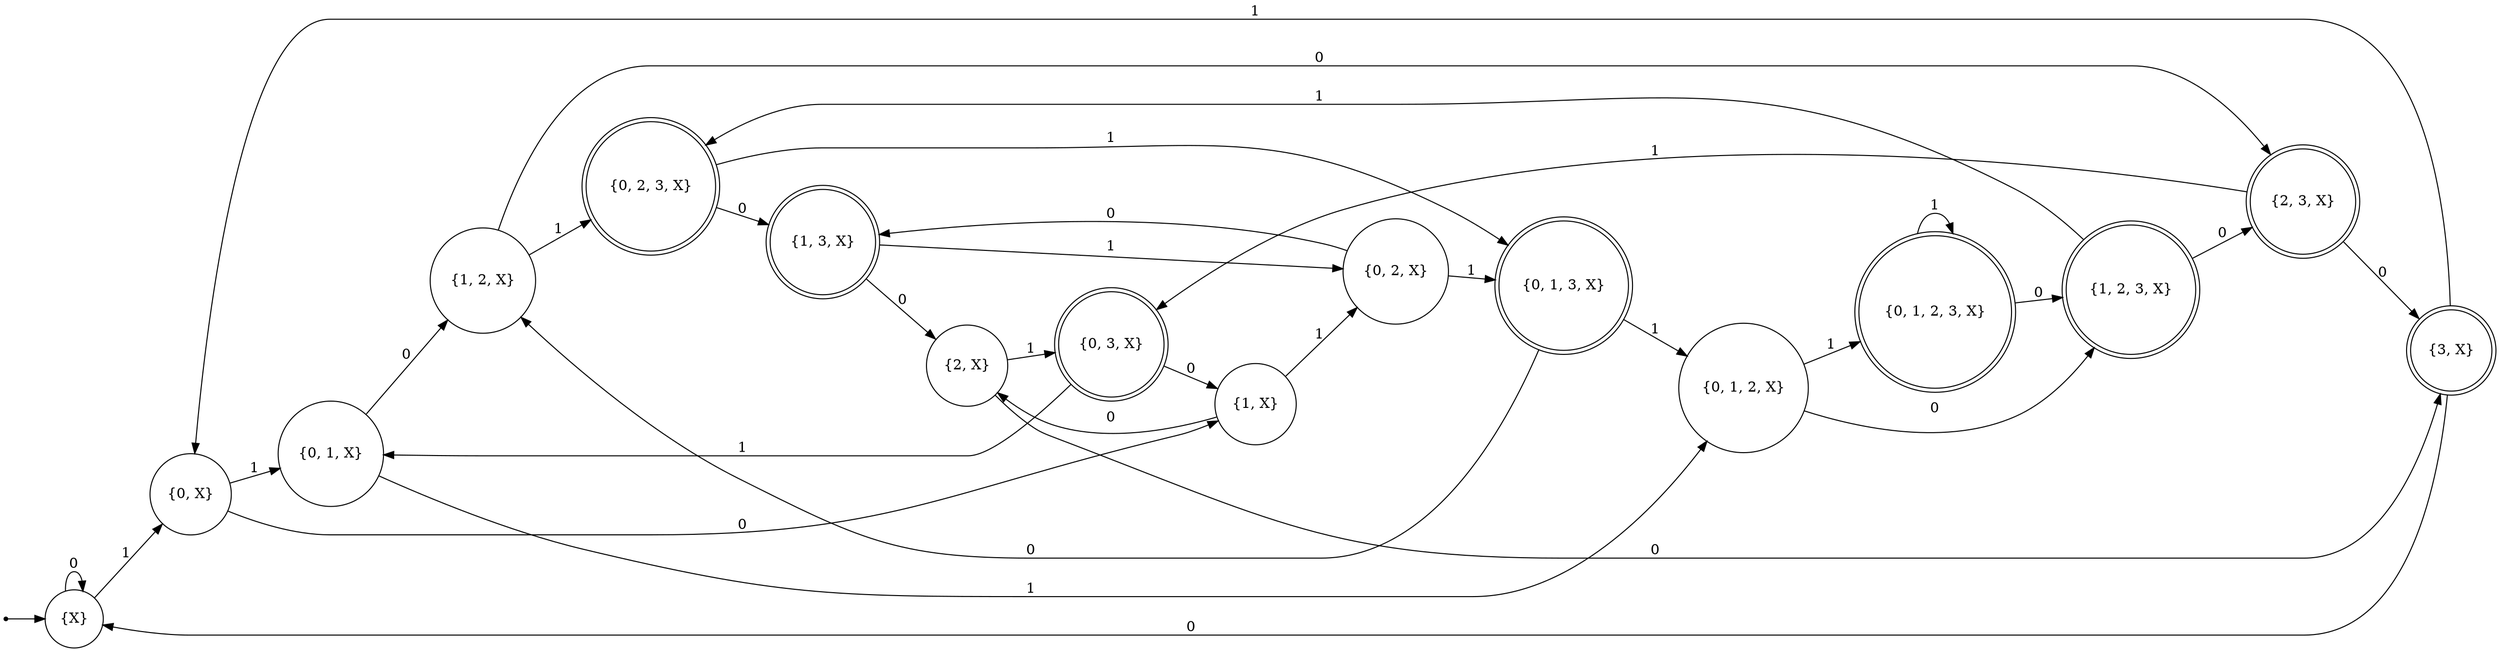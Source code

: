 strict digraph FSM {
	graph [rankdir=LR];
	node [shape=circle];
	null	[shape=point];
	null -> "{X}";
	"{0, 2, 3, X}"	[shape=doublecircle];
	"{1, 3, X}"	[shape=doublecircle];
	"{0, 2, 3, X}" -> "{1, 3, X}"	[label=0];
	"{0, 1, 3, X}"	[shape=doublecircle];
	"{0, 2, 3, X}" -> "{0, 1, 3, X}"	[label=1];
	"{0, 3, X}"	[shape=doublecircle];
	"{2, X}" -> "{0, 3, X}"	[label=1];
	"{3, X}"	[shape=doublecircle];
	"{2, X}" -> "{3, X}"	[label=0];
	"{0, 3, X}" -> "{0, 1, X}"	[label=1];
	"{0, 3, X}" -> "{1, X}"	[label=0];
	"{3, X}" -> "{X}"	[label=0];
	"{3, X}" -> "{0, X}"	[label=1];
	"{X}" -> "{X}"	[label=0];
	"{X}" -> "{0, X}"	[label=1];
	"{0, 1, 2, 3, X}"	[shape=doublecircle];
	"{0, 1, 2, 3, X}" -> "{0, 1, 2, 3, X}"	[label=1];
	"{1, 2, 3, X}"	[shape=doublecircle];
	"{0, 1, 2, 3, X}" -> "{1, 2, 3, X}"	[label=0];
	"{1, 2, X}" -> "{0, 2, 3, X}"	[label=1];
	"{2, 3, X}"	[shape=doublecircle];
	"{1, 2, X}" -> "{2, 3, X}"	[label=0];
	"{0, 1, 2, X}" -> "{0, 1, 2, 3, X}"	[label=1];
	"{0, 1, 2, X}" -> "{1, 2, 3, X}"	[label=0];
	"{1, 2, 3, X}" -> "{0, 2, 3, X}"	[label=1];
	"{1, 2, 3, X}" -> "{2, 3, X}"	[label=0];
	"{2, 3, X}" -> "{0, 3, X}"	[label=1];
	"{2, 3, X}" -> "{3, X}"	[label=0];
	"{0, 1, X}" -> "{1, 2, X}"	[label=0];
	"{0, 1, X}" -> "{0, 1, 2, X}"	[label=1];
	"{0, 2, X}" -> "{1, 3, X}"	[label=0];
	"{0, 2, X}" -> "{0, 1, 3, X}"	[label=1];
	"{0, X}" -> "{0, 1, X}"	[label=1];
	"{0, X}" -> "{1, X}"	[label=0];
	"{1, 3, X}" -> "{2, X}"	[label=0];
	"{1, 3, X}" -> "{0, 2, X}"	[label=1];
	"{1, X}" -> "{2, X}"	[label=0];
	"{1, X}" -> "{0, 2, X}"	[label=1];
	"{0, 1, 3, X}" -> "{1, 2, X}"	[label=0];
	"{0, 1, 3, X}" -> "{0, 1, 2, X}"	[label=1];
}
